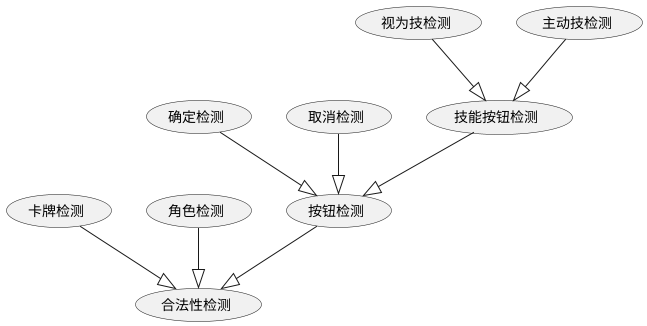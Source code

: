 @startuml

(合法性检测) as V
(卡牌检测) as CardV
(角色检测) as PlayerV
(按钮检测) as BtnV
(确定检测) as OKBtnV
(取消检测) as CancelBtnV
(技能按钮检测) as SkillBtnV
(视为技检测) as VSBtnV
(主动技检测) as ASBtnV

CardV --|> V
PlayerV --|> V
BtnV --|> V
OKBtnV --|> BtnV
CancelBtnV --|> BtnV
SkillBtnV --|> BtnV
VSBtnV --|> SkillBtnV
ASBtnV --|> SkillBtnV

@enduml

